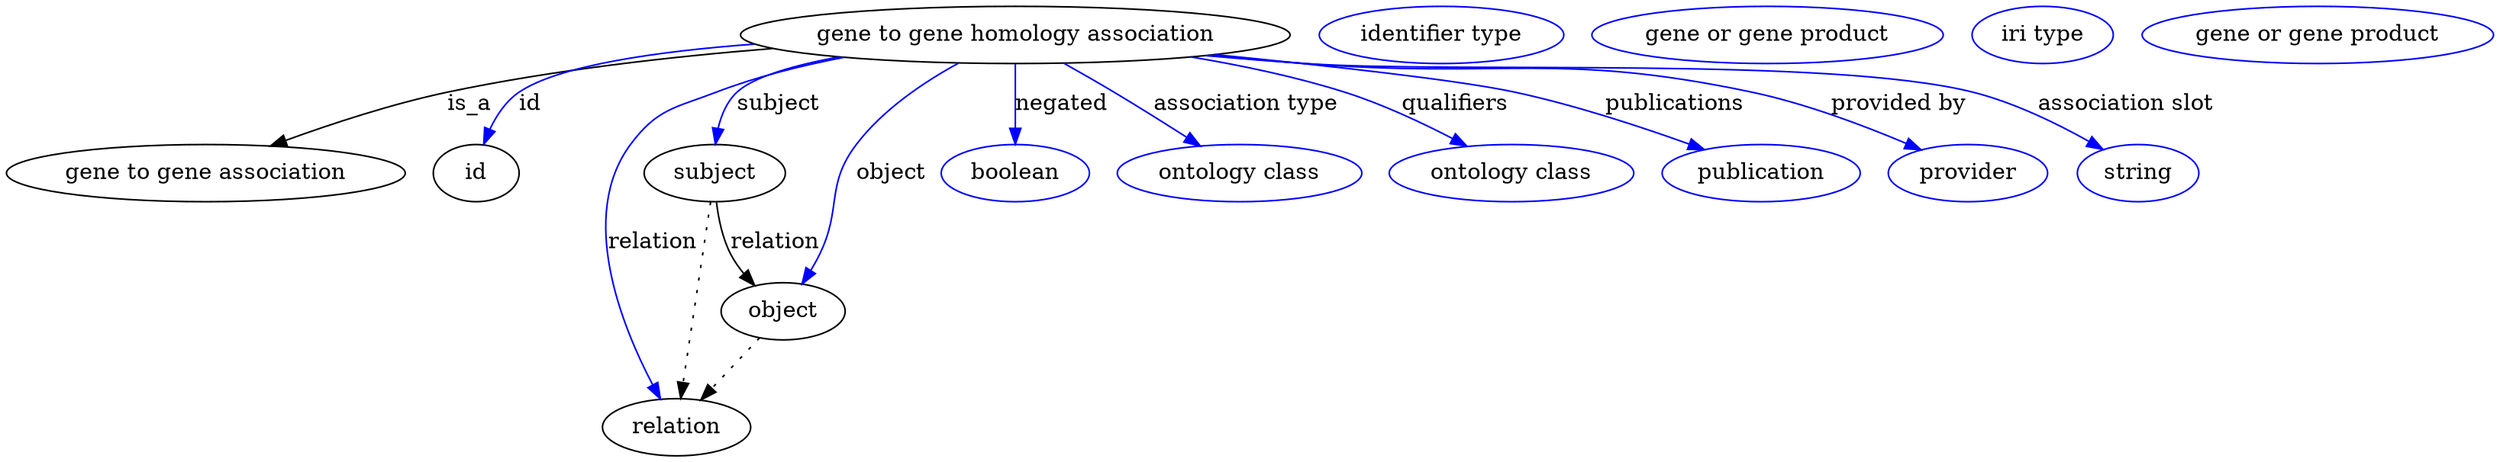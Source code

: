 digraph {
	graph [bb="0,0,1265.8,281"];
	node [label="\N"];
	"gene to gene homology association"	 [height=0.5,
		label="gene to gene homology association",
		pos="531.3,263",
		width=3.7327];
	"gene to gene association"	 [height=0.5,
		pos="96.3,177",
		width=2.675];
	"gene to gene homology association" -> "gene to gene association"	 [label=is_a,
		lp="239.58,220",
		pos="e,132.92,193.71 409.32,255.41 353.42,250.18 286.63,241.46 227.75,227 198.65,219.86 167.25,208.07 142.43,197.74"];
	id	 [height=0.5,
		pos="237.3,177",
		width=0.75];
	"gene to gene homology association" -> id	 [color=blue,
		label=id,
		lp="273.75,220",
		pos="e,243.36,194.66 406.62,256.23 350.02,251.12 290.58,242.25 267.41,227 258.96,221.44 252.52,212.6 247.81,203.9",
		style=solid];
	subject	 [height=0.5,
		pos="370.3,177",
		width=0.97656];
	"gene to gene homology association" -> subject	 [color=blue,
		label=subject,
		lp="408.13,220",
		pos="e,372.27,195.06 447.23,248.94 421.36,243.15 397.18,235.72 387.65,227 381.35,221.24 377.35,213.09 374.79,205.03",
		style=solid];
	relation	 [height=0.5,
		pos="350.3,18",
		width=1.031];
	"gene to gene homology association" -> relation	 [color=blue,
		label=relation,
		lp="334.68,134",
		pos="e,340.9,35.476 445.18,249.14 421.64,243.78 396.52,236.57 374.3,227 350.75,216.86 340.18,216.56 326.3,195 296.49,148.68 319.6,81.424 \
336.55,44.586",
		style=solid];
	object	 [height=0.5,
		pos="410.3,91",
		width=0.88096];
	"gene to gene homology association" -> object	 [color=blue,
		label=object,
		lp="467.4,177",
		pos="e,419.02,108.39 503.01,245.26 485.58,233.03 463.98,215.36 450.09,195 432.13,168.67 439.19,156.57 427.3,127 426.06,123.92 424.69,\
120.73 423.28,117.58",
		style=solid];
	negated	 [color=blue,
		height=0.5,
		label=boolean,
		pos="531.3,177",
		width=1.0584];
	"gene to gene homology association" -> negated	 [color=blue,
		label=negated,
		lp="553.07,220",
		pos="e,531.3,195.21 531.3,244.76 531.3,233.36 531.3,218.43 531.3,205.49",
		style=solid];
	"association type"	 [color=blue,
		height=0.5,
		label="ontology class",
		pos="648.3,177",
		width=1.6931];
	"gene to gene homology association" -> "association type"	 [color=blue,
		label="association type",
		lp="642.21,220",
		pos="e,625.28,193.92 555.54,245.18 573.38,232.07 597.79,214.13 617.09,199.94",
		style=solid];
	qualifiers	 [color=blue,
		height=0.5,
		label="ontology class",
		pos="788.3,177",
		width=1.6931];
	"gene to gene homology association" -> qualifiers	 [color=blue,
		label=qualifiers,
		lp="748.35,220",
		pos="e,761.13,193.38 613.44,248.71 638.79,243.19 666.55,236 691.3,227 712.23,219.39 734.38,208.24 752.22,198.39",
		style=solid];
	publications	 [color=blue,
		height=0.5,
		label=publication,
		pos="917.3,177",
		width=1.3859];
	"gene to gene homology association" -> publications	 [color=blue,
		label=publications,
		lp="859.52,220",
		pos="e,884.74,190.82 629.8,250.68 686,243.26 750.61,233.92 778.3,227 811.54,218.69 847.94,205.44 875.15,194.66",
		style=solid];
	"provided by"	 [color=blue,
		height=0.5,
		label=provider,
		pos="1025.3,177",
		width=1.1129];
	"gene to gene homology association" -> "provided by"	 [color=blue,
		label="provided by",
		lp="974.93,220",
		pos="e,998.08,190.33 627.67,250.37 643.57,248.45 659.89,246.59 675.3,245 773.77,234.86 800.84,249.24 897.3,227 929.25,219.63 963.79,205.76 \
988.93,194.5",
		style=solid];
	"association slot"	 [color=blue,
		height=0.5,
		label=string,
		pos="1114.3,177",
		width=0.8403];
	"gene to gene homology association" -> "association slot"	 [color=blue,
		label="association slot",
		lp="1092.3,220",
		pos="e,1093.4,190.38 626.08,250.18 642.48,248.24 659.36,246.42 675.3,245 750,238.34 939.72,245.89 1012.3,227 1038,220.31 1064.9,206.82 \
1084.6,195.54",
		style=solid];
	association_id	 [color=blue,
		height=0.5,
		label="identifier type",
		pos="743.3,263",
		width=1.652];
	subject -> relation	 [pos="e,352.57,36.027 368.01,158.76 364.54,131.21 357.94,78.735 353.85,46.223",
		style=dotted];
	subject -> object	 [label=relation,
		lp="406.68,134",
		pos="e,396.71,107.46 373.88,158.87 376.19,149.13 379.68,137.08 384.54,127 386.33,123.29 388.5,119.56 390.81,115.97"];
	"gene to gene association_subject"	 [color=blue,
		height=0.5,
		label="gene or gene product",
		pos="905.3,263",
		width=2.3474];
	"gene to gene homology association_relation"	 [color=blue,
		height=0.5,
		label="iri type",
		pos="1043.3,263",
		width=0.9834];
	object -> relation	 [pos="e,364.07,34.752 396.69,74.435 388.99,65.075 379.22,53.191 370.64,42.745",
		style=dotted];
	"gene to gene association_object"	 [color=blue,
		height=0.5,
		label="gene or gene product",
		pos="1181.3,263",
		width=2.3474];
}
